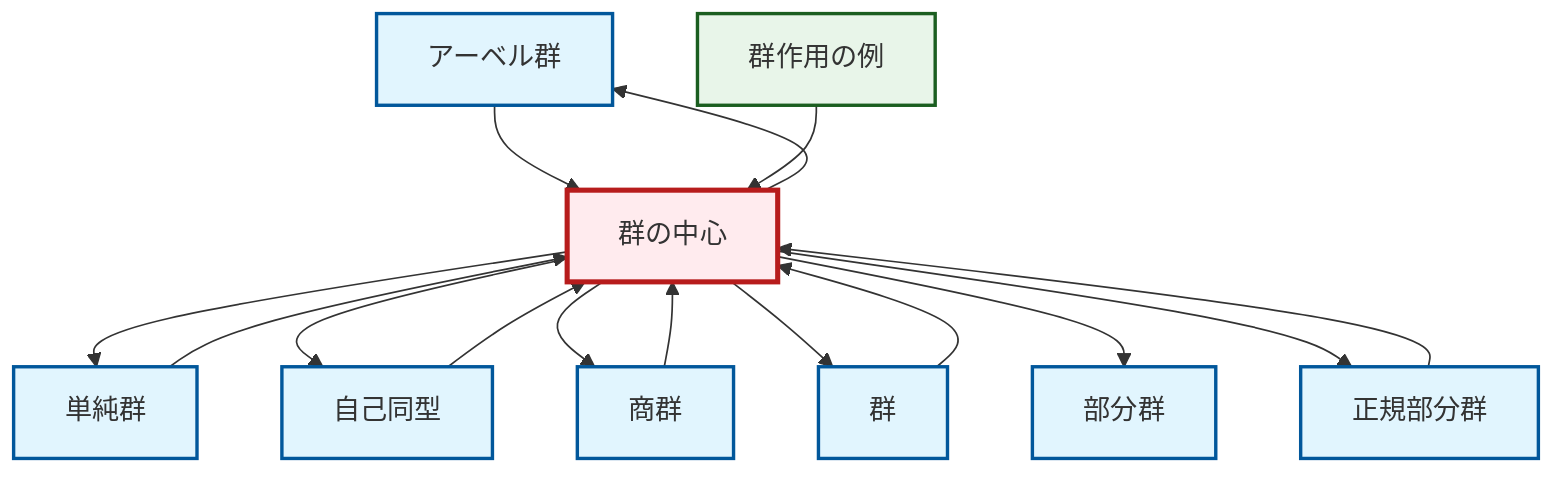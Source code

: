 graph TD
    classDef definition fill:#e1f5fe,stroke:#01579b,stroke-width:2px
    classDef theorem fill:#f3e5f5,stroke:#4a148c,stroke-width:2px
    classDef axiom fill:#fff3e0,stroke:#e65100,stroke-width:2px
    classDef example fill:#e8f5e9,stroke:#1b5e20,stroke-width:2px
    classDef current fill:#ffebee,stroke:#b71c1c,stroke-width:3px
    def-abelian-group["アーベル群"]:::definition
    def-automorphism["自己同型"]:::definition
    def-group["群"]:::definition
    def-normal-subgroup["正規部分群"]:::definition
    def-subgroup["部分群"]:::definition
    def-simple-group["単純群"]:::definition
    def-center-of-group["群の中心"]:::definition
    def-quotient-group["商群"]:::definition
    ex-group-action-examples["群作用の例"]:::example
    def-center-of-group --> def-simple-group
    def-center-of-group --> def-automorphism
    def-center-of-group --> def-quotient-group
    def-automorphism --> def-center-of-group
    def-abelian-group --> def-center-of-group
    def-simple-group --> def-center-of-group
    def-normal-subgroup --> def-center-of-group
    def-quotient-group --> def-center-of-group
    def-center-of-group --> def-group
    def-center-of-group --> def-abelian-group
    def-center-of-group --> def-subgroup
    ex-group-action-examples --> def-center-of-group
    def-group --> def-center-of-group
    def-center-of-group --> def-normal-subgroup
    class def-center-of-group current